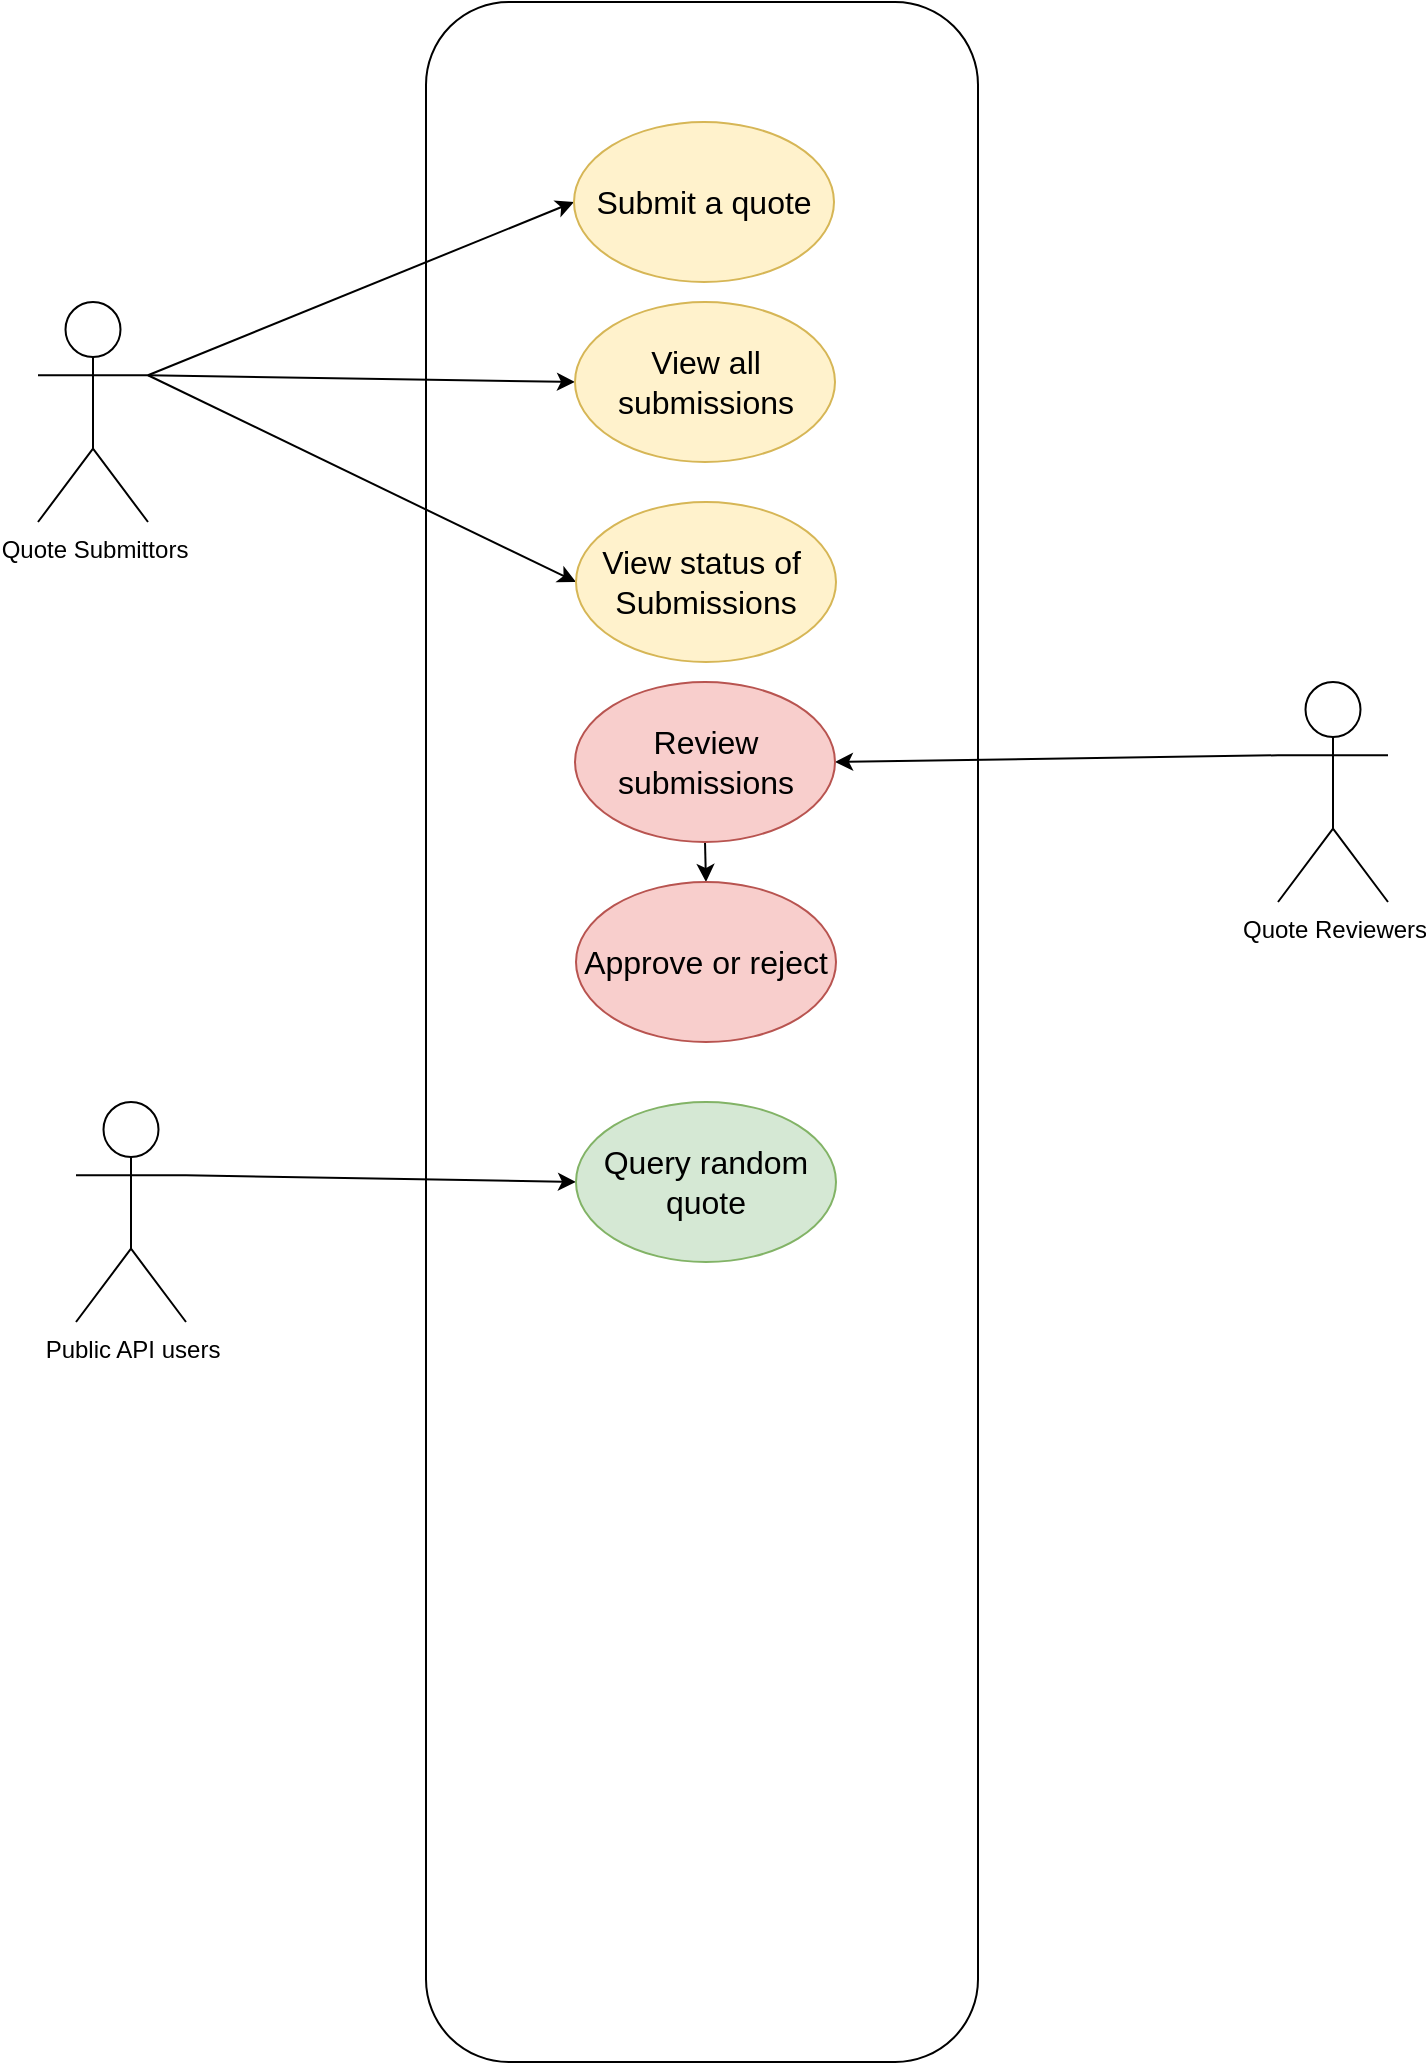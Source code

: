 <mxfile version="14.5.1" type="device"><diagram id="JfPCJIGsFh_slgOA9EMe" name="Page-1"><mxGraphModel dx="1483" dy="880" grid="1" gridSize="10" guides="1" tooltips="1" connect="1" arrows="1" fold="1" page="1" pageScale="1" pageWidth="827" pageHeight="1169" math="0" shadow="0"><root><mxCell id="0"/><mxCell id="1" parent="0"/><mxCell id="z6EvLSrNxY5zYrQm7uOP-1" value="" style="rounded=1;whiteSpace=wrap;html=1;" vertex="1" parent="1"><mxGeometry x="274" y="50" width="276" height="1030" as="geometry"/></mxCell><mxCell id="z6EvLSrNxY5zYrQm7uOP-11" style="edgeStyle=none;rounded=0;orthogonalLoop=1;jettySize=auto;html=1;exitX=1;exitY=0.333;exitDx=0;exitDy=0;exitPerimeter=0;entryX=0;entryY=0.5;entryDx=0;entryDy=0;" edge="1" parent="1" source="z6EvLSrNxY5zYrQm7uOP-2" target="z6EvLSrNxY5zYrQm7uOP-10"><mxGeometry relative="1" as="geometry"/></mxCell><mxCell id="z6EvLSrNxY5zYrQm7uOP-13" style="edgeStyle=none;rounded=0;orthogonalLoop=1;jettySize=auto;html=1;exitX=1;exitY=0.333;exitDx=0;exitDy=0;exitPerimeter=0;entryX=0;entryY=0.5;entryDx=0;entryDy=0;" edge="1" parent="1" source="z6EvLSrNxY5zYrQm7uOP-2" target="z6EvLSrNxY5zYrQm7uOP-12"><mxGeometry relative="1" as="geometry"/></mxCell><mxCell id="z6EvLSrNxY5zYrQm7uOP-20" style="edgeStyle=none;rounded=0;orthogonalLoop=1;jettySize=auto;html=1;exitX=1;exitY=0.333;exitDx=0;exitDy=0;exitPerimeter=0;entryX=0;entryY=0.5;entryDx=0;entryDy=0;" edge="1" parent="1" source="z6EvLSrNxY5zYrQm7uOP-2" target="z6EvLSrNxY5zYrQm7uOP-18"><mxGeometry relative="1" as="geometry"/></mxCell><mxCell id="z6EvLSrNxY5zYrQm7uOP-2" value="Quote Submittors" style="shape=umlActor;verticalLabelPosition=bottom;verticalAlign=top;html=1;outlineConnect=0;" vertex="1" parent="1"><mxGeometry x="80" y="200" width="55" height="110" as="geometry"/></mxCell><mxCell id="z6EvLSrNxY5zYrQm7uOP-15" style="edgeStyle=none;rounded=0;orthogonalLoop=1;jettySize=auto;html=1;exitX=0;exitY=0.333;exitDx=0;exitDy=0;exitPerimeter=0;entryX=1;entryY=0.5;entryDx=0;entryDy=0;" edge="1" parent="1" source="z6EvLSrNxY5zYrQm7uOP-5" target="z6EvLSrNxY5zYrQm7uOP-14"><mxGeometry relative="1" as="geometry"/></mxCell><mxCell id="z6EvLSrNxY5zYrQm7uOP-5" value="Quote Reviewers" style="shape=umlActor;verticalLabelPosition=bottom;verticalAlign=top;html=1;outlineConnect=0;" vertex="1" parent="1"><mxGeometry x="700" y="390" width="55" height="110" as="geometry"/></mxCell><mxCell id="z6EvLSrNxY5zYrQm7uOP-9" style="rounded=0;orthogonalLoop=1;jettySize=auto;html=1;exitX=1;exitY=0.333;exitDx=0;exitDy=0;exitPerimeter=0;entryX=0;entryY=0.5;entryDx=0;entryDy=0;" edge="1" parent="1" source="z6EvLSrNxY5zYrQm7uOP-6" target="z6EvLSrNxY5zYrQm7uOP-7"><mxGeometry relative="1" as="geometry"/></mxCell><mxCell id="z6EvLSrNxY5zYrQm7uOP-6" value="Public API users" style="shape=umlActor;verticalLabelPosition=bottom;verticalAlign=top;html=1;outlineConnect=0;" vertex="1" parent="1"><mxGeometry x="99" y="600" width="55" height="110" as="geometry"/></mxCell><mxCell id="z6EvLSrNxY5zYrQm7uOP-7" value="&lt;font style=&quot;font-size: 16px&quot;&gt;Query random quote&lt;/font&gt;" style="ellipse;whiteSpace=wrap;html=1;fillColor=#d5e8d4;strokeColor=#82b366;" vertex="1" parent="1"><mxGeometry x="349" y="600" width="130" height="80" as="geometry"/></mxCell><mxCell id="z6EvLSrNxY5zYrQm7uOP-10" value="&lt;font style=&quot;font-size: 16px&quot;&gt;Submit a quote&lt;/font&gt;" style="ellipse;whiteSpace=wrap;html=1;fillColor=#fff2cc;strokeColor=#d6b656;" vertex="1" parent="1"><mxGeometry x="348" y="110" width="130" height="80" as="geometry"/></mxCell><mxCell id="z6EvLSrNxY5zYrQm7uOP-12" value="&lt;span style=&quot;font-size: 16px&quot;&gt;View all submissions&lt;/span&gt;" style="ellipse;whiteSpace=wrap;html=1;fillColor=#fff2cc;strokeColor=#d6b656;" vertex="1" parent="1"><mxGeometry x="348.5" y="200" width="130" height="80" as="geometry"/></mxCell><mxCell id="z6EvLSrNxY5zYrQm7uOP-17" style="edgeStyle=none;rounded=0;orthogonalLoop=1;jettySize=auto;html=1;exitX=0.5;exitY=1;exitDx=0;exitDy=0;entryX=0.5;entryY=0;entryDx=0;entryDy=0;" edge="1" parent="1" source="z6EvLSrNxY5zYrQm7uOP-14" target="z6EvLSrNxY5zYrQm7uOP-16"><mxGeometry relative="1" as="geometry"/></mxCell><mxCell id="z6EvLSrNxY5zYrQm7uOP-14" value="&lt;font style=&quot;font-size: 16px&quot;&gt;Review submissions&lt;/font&gt;" style="ellipse;whiteSpace=wrap;html=1;fillColor=#f8cecc;strokeColor=#b85450;" vertex="1" parent="1"><mxGeometry x="348.5" y="390" width="130" height="80" as="geometry"/></mxCell><mxCell id="z6EvLSrNxY5zYrQm7uOP-16" value="&lt;font style=&quot;font-size: 16px&quot;&gt;Approve or reject&lt;/font&gt;" style="ellipse;whiteSpace=wrap;html=1;fillColor=#f8cecc;strokeColor=#b85450;" vertex="1" parent="1"><mxGeometry x="349" y="490" width="130" height="80" as="geometry"/></mxCell><mxCell id="z6EvLSrNxY5zYrQm7uOP-18" value="&lt;span style=&quot;font-size: 16px&quot;&gt;View status of&amp;nbsp;&lt;br&gt;Submissions&lt;br&gt;&lt;/span&gt;" style="ellipse;whiteSpace=wrap;html=1;fillColor=#fff2cc;strokeColor=#d6b656;" vertex="1" parent="1"><mxGeometry x="349" y="300" width="130" height="80" as="geometry"/></mxCell></root></mxGraphModel></diagram></mxfile>